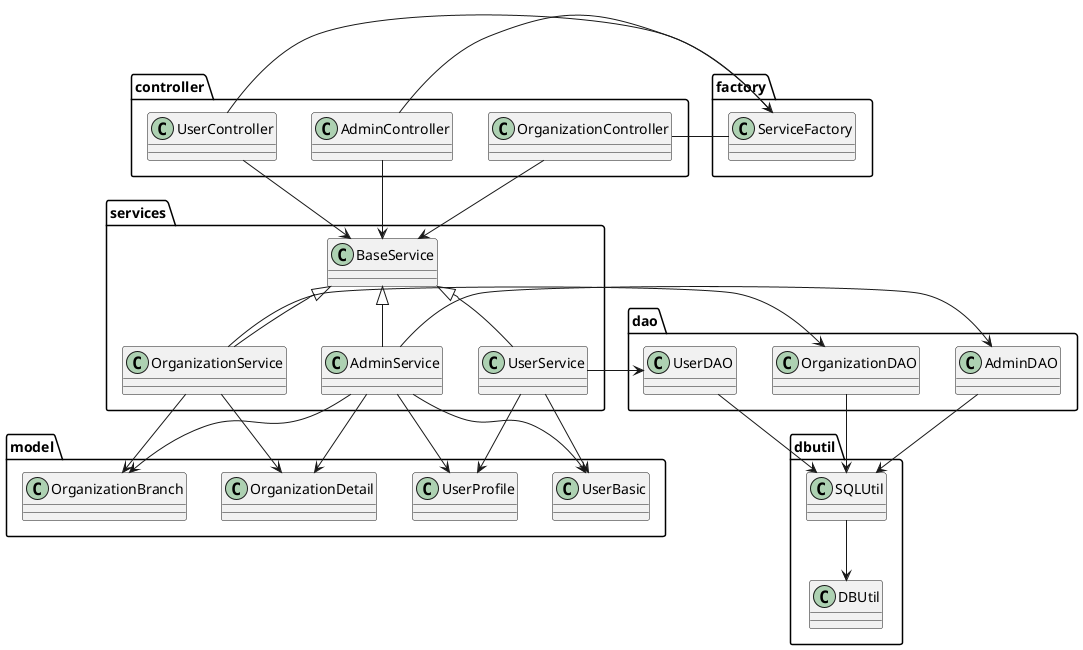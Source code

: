 @startuml

package controller{
    class UserController
    class OrganizationController
    class AdminController
}

package factory{
    class ServiceFactory
}

package model{
    class UserBasic
    class UserProfile
    class OrganizationDetail
    class OrganizationBranch
}

package services{
    class BaseService
    class OrganizationService
    class UserService
    class AdminService
}

package dao{
    class OrganizationDAO
    class UserDAO
    class AdminDAO
}

package dbutil{
    class SQLUtil
    class DBUtil
}

BaseService <|-- UserService
BaseService <|-- OrganizationService
BaseService <|-- AdminService

UserController -> ServiceFactory
OrganizationController - ServiceFactory
AdminController - ServiceFactory


UserController --> BaseService
OrganizationController --> BaseService
AdminController --> BaseService

UserService --> UserBasic
UserService --> UserProfile

OrganizationService --> OrganizationDetail
OrganizationService --> OrganizationBranch

AdminService --> UserBasic
AdminService --> UserProfile
AdminService --> OrganizationDetail
AdminService --> OrganizationBranch

AdminService -> AdminDAO
OrganizationService -> OrganizationDAO
UserService -> UserDAO

OrganizationDAO --> SQLUtil
UserDAO --> SQLUtil
AdminDAO --> SQLUtil

SQLUtil -->  DBUtil

@enduml